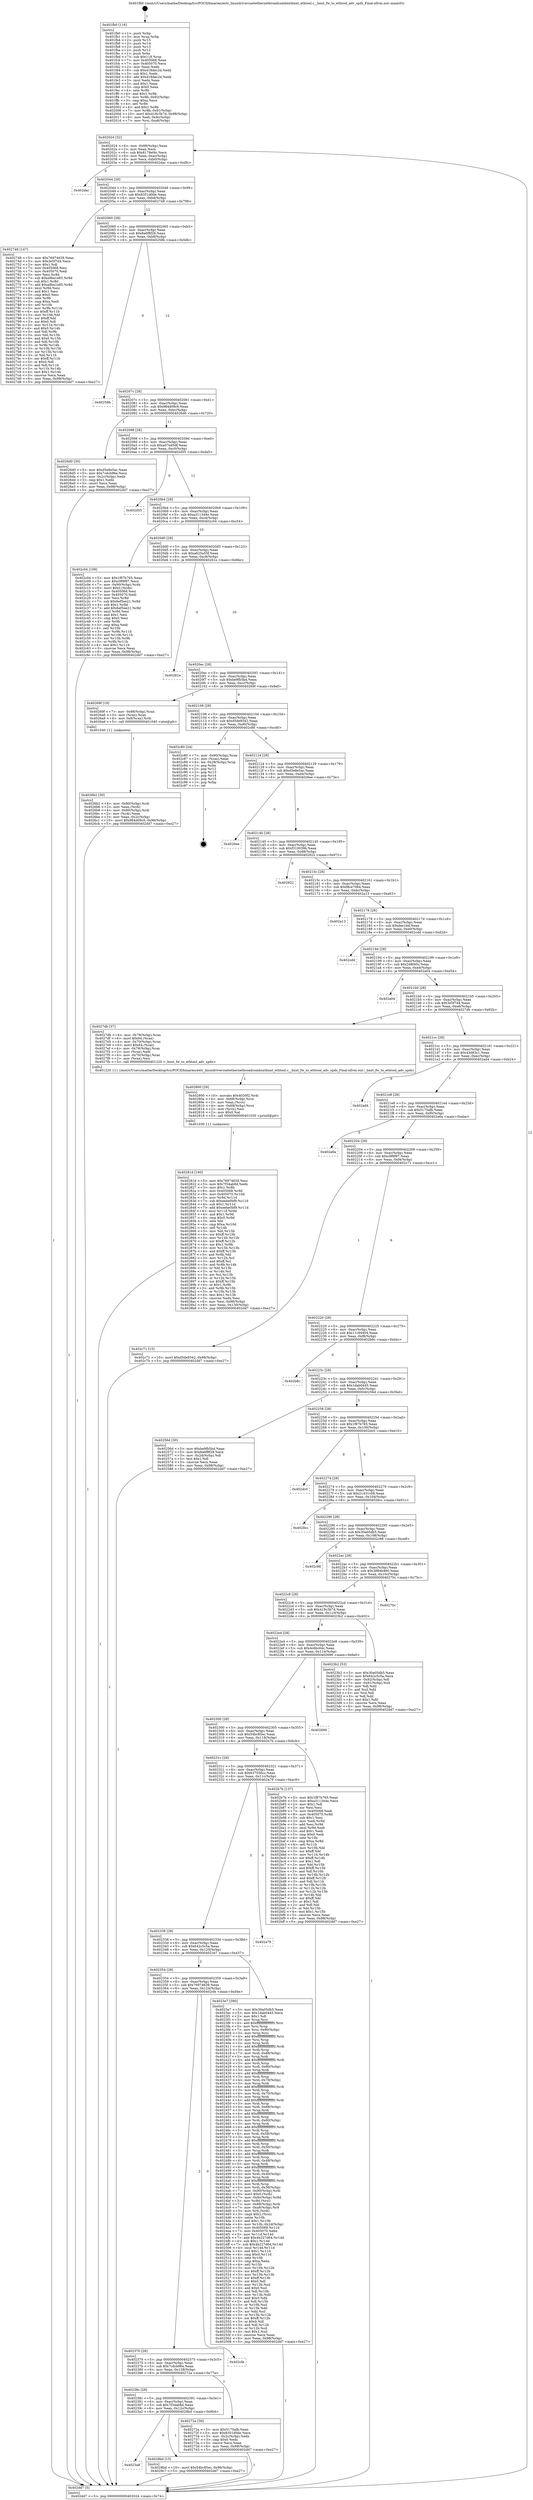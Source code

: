 digraph "0x401fb0" {
  label = "0x401fb0 (/mnt/c/Users/mathe/Desktop/tcc/POCII/binaries/extr_linuxdriversnetethernetbroadcombnxtbnxt_ethtool.c__bnxt_fw_to_ethtool_adv_spds_Final-ollvm.out::main(0))"
  labelloc = "t"
  node[shape=record]

  Entry [label="",width=0.3,height=0.3,shape=circle,fillcolor=black,style=filled]
  "0x402024" [label="{
     0x402024 [32]\l
     | [instrs]\l
     &nbsp;&nbsp;0x402024 \<+6\>: mov -0x98(%rbp),%eax\l
     &nbsp;&nbsp;0x40202a \<+2\>: mov %eax,%ecx\l
     &nbsp;&nbsp;0x40202c \<+6\>: sub $0x8178ef4c,%ecx\l
     &nbsp;&nbsp;0x402032 \<+6\>: mov %eax,-0xac(%rbp)\l
     &nbsp;&nbsp;0x402038 \<+6\>: mov %ecx,-0xb0(%rbp)\l
     &nbsp;&nbsp;0x40203e \<+6\>: je 0000000000402dac \<main+0xdfc\>\l
  }"]
  "0x402dac" [label="{
     0x402dac\l
  }", style=dashed]
  "0x402044" [label="{
     0x402044 [28]\l
     | [instrs]\l
     &nbsp;&nbsp;0x402044 \<+5\>: jmp 0000000000402049 \<main+0x99\>\l
     &nbsp;&nbsp;0x402049 \<+6\>: mov -0xac(%rbp),%eax\l
     &nbsp;&nbsp;0x40204f \<+5\>: sub $0x8351d0de,%eax\l
     &nbsp;&nbsp;0x402054 \<+6\>: mov %eax,-0xb4(%rbp)\l
     &nbsp;&nbsp;0x40205a \<+6\>: je 0000000000402748 \<main+0x798\>\l
  }"]
  Exit [label="",width=0.3,height=0.3,shape=circle,fillcolor=black,style=filled,peripheries=2]
  "0x402748" [label="{
     0x402748 [147]\l
     | [instrs]\l
     &nbsp;&nbsp;0x402748 \<+5\>: mov $0x76974639,%eax\l
     &nbsp;&nbsp;0x40274d \<+5\>: mov $0x3e5f7d4,%ecx\l
     &nbsp;&nbsp;0x402752 \<+2\>: mov $0x1,%dl\l
     &nbsp;&nbsp;0x402754 \<+7\>: mov 0x405068,%esi\l
     &nbsp;&nbsp;0x40275b \<+7\>: mov 0x405070,%edi\l
     &nbsp;&nbsp;0x402762 \<+3\>: mov %esi,%r8d\l
     &nbsp;&nbsp;0x402765 \<+7\>: sub $0xa9ba1e85,%r8d\l
     &nbsp;&nbsp;0x40276c \<+4\>: sub $0x1,%r8d\l
     &nbsp;&nbsp;0x402770 \<+7\>: add $0xa9ba1e85,%r8d\l
     &nbsp;&nbsp;0x402777 \<+4\>: imul %r8d,%esi\l
     &nbsp;&nbsp;0x40277b \<+3\>: and $0x1,%esi\l
     &nbsp;&nbsp;0x40277e \<+3\>: cmp $0x0,%esi\l
     &nbsp;&nbsp;0x402781 \<+4\>: sete %r9b\l
     &nbsp;&nbsp;0x402785 \<+3\>: cmp $0xa,%edi\l
     &nbsp;&nbsp;0x402788 \<+4\>: setl %r10b\l
     &nbsp;&nbsp;0x40278c \<+3\>: mov %r9b,%r11b\l
     &nbsp;&nbsp;0x40278f \<+4\>: xor $0xff,%r11b\l
     &nbsp;&nbsp;0x402793 \<+3\>: mov %r10b,%bl\l
     &nbsp;&nbsp;0x402796 \<+3\>: xor $0xff,%bl\l
     &nbsp;&nbsp;0x402799 \<+3\>: xor $0x0,%dl\l
     &nbsp;&nbsp;0x40279c \<+3\>: mov %r11b,%r14b\l
     &nbsp;&nbsp;0x40279f \<+4\>: and $0x0,%r14b\l
     &nbsp;&nbsp;0x4027a3 \<+3\>: and %dl,%r9b\l
     &nbsp;&nbsp;0x4027a6 \<+3\>: mov %bl,%r15b\l
     &nbsp;&nbsp;0x4027a9 \<+4\>: and $0x0,%r15b\l
     &nbsp;&nbsp;0x4027ad \<+3\>: and %dl,%r10b\l
     &nbsp;&nbsp;0x4027b0 \<+3\>: or %r9b,%r14b\l
     &nbsp;&nbsp;0x4027b3 \<+3\>: or %r10b,%r15b\l
     &nbsp;&nbsp;0x4027b6 \<+3\>: xor %r15b,%r14b\l
     &nbsp;&nbsp;0x4027b9 \<+3\>: or %bl,%r11b\l
     &nbsp;&nbsp;0x4027bc \<+4\>: xor $0xff,%r11b\l
     &nbsp;&nbsp;0x4027c0 \<+3\>: or $0x0,%dl\l
     &nbsp;&nbsp;0x4027c3 \<+3\>: and %dl,%r11b\l
     &nbsp;&nbsp;0x4027c6 \<+3\>: or %r11b,%r14b\l
     &nbsp;&nbsp;0x4027c9 \<+4\>: test $0x1,%r14b\l
     &nbsp;&nbsp;0x4027cd \<+3\>: cmovne %ecx,%eax\l
     &nbsp;&nbsp;0x4027d0 \<+6\>: mov %eax,-0x98(%rbp)\l
     &nbsp;&nbsp;0x4027d6 \<+5\>: jmp 0000000000402dd7 \<main+0xe27\>\l
  }"]
  "0x402060" [label="{
     0x402060 [28]\l
     | [instrs]\l
     &nbsp;&nbsp;0x402060 \<+5\>: jmp 0000000000402065 \<main+0xb5\>\l
     &nbsp;&nbsp;0x402065 \<+6\>: mov -0xac(%rbp),%eax\l
     &nbsp;&nbsp;0x40206b \<+5\>: sub $0x8a6f8f28,%eax\l
     &nbsp;&nbsp;0x402070 \<+6\>: mov %eax,-0xb8(%rbp)\l
     &nbsp;&nbsp;0x402076 \<+6\>: je 000000000040258b \<main+0x5db\>\l
  }"]
  "0x4023a8" [label="{
     0x4023a8\l
  }", style=dashed]
  "0x40258b" [label="{
     0x40258b\l
  }", style=dashed]
  "0x40207c" [label="{
     0x40207c [28]\l
     | [instrs]\l
     &nbsp;&nbsp;0x40207c \<+5\>: jmp 0000000000402081 \<main+0xd1\>\l
     &nbsp;&nbsp;0x402081 \<+6\>: mov -0xac(%rbp),%eax\l
     &nbsp;&nbsp;0x402087 \<+5\>: sub $0x984d09c9,%eax\l
     &nbsp;&nbsp;0x40208c \<+6\>: mov %eax,-0xbc(%rbp)\l
     &nbsp;&nbsp;0x402092 \<+6\>: je 00000000004026d0 \<main+0x720\>\l
  }"]
  "0x4028bd" [label="{
     0x4028bd [15]\l
     | [instrs]\l
     &nbsp;&nbsp;0x4028bd \<+10\>: movl $0x54bc85ec,-0x98(%rbp)\l
     &nbsp;&nbsp;0x4028c7 \<+5\>: jmp 0000000000402dd7 \<main+0xe27\>\l
  }"]
  "0x4026d0" [label="{
     0x4026d0 [30]\l
     | [instrs]\l
     &nbsp;&nbsp;0x4026d0 \<+5\>: mov $0xd5e8e5ac,%eax\l
     &nbsp;&nbsp;0x4026d5 \<+5\>: mov $0x7cdcb96e,%ecx\l
     &nbsp;&nbsp;0x4026da \<+3\>: mov -0x2c(%rbp),%edx\l
     &nbsp;&nbsp;0x4026dd \<+3\>: cmp $0x1,%edx\l
     &nbsp;&nbsp;0x4026e0 \<+3\>: cmovl %ecx,%eax\l
     &nbsp;&nbsp;0x4026e3 \<+6\>: mov %eax,-0x98(%rbp)\l
     &nbsp;&nbsp;0x4026e9 \<+5\>: jmp 0000000000402dd7 \<main+0xe27\>\l
  }"]
  "0x402098" [label="{
     0x402098 [28]\l
     | [instrs]\l
     &nbsp;&nbsp;0x402098 \<+5\>: jmp 000000000040209d \<main+0xed\>\l
     &nbsp;&nbsp;0x40209d \<+6\>: mov -0xac(%rbp),%eax\l
     &nbsp;&nbsp;0x4020a3 \<+5\>: sub $0xa07ed5df,%eax\l
     &nbsp;&nbsp;0x4020a8 \<+6\>: mov %eax,-0xc0(%rbp)\l
     &nbsp;&nbsp;0x4020ae \<+6\>: je 0000000000402d55 \<main+0xda5\>\l
  }"]
  "0x40281d" [label="{
     0x40281d [160]\l
     | [instrs]\l
     &nbsp;&nbsp;0x40281d \<+5\>: mov $0x76974639,%esi\l
     &nbsp;&nbsp;0x402822 \<+5\>: mov $0x7f34ab8d,%edx\l
     &nbsp;&nbsp;0x402827 \<+3\>: mov $0x1,%r8b\l
     &nbsp;&nbsp;0x40282a \<+8\>: mov 0x405068,%r9d\l
     &nbsp;&nbsp;0x402832 \<+8\>: mov 0x405070,%r10d\l
     &nbsp;&nbsp;0x40283a \<+3\>: mov %r9d,%r11d\l
     &nbsp;&nbsp;0x40283d \<+7\>: sub $0xeebe0bf9,%r11d\l
     &nbsp;&nbsp;0x402844 \<+4\>: sub $0x1,%r11d\l
     &nbsp;&nbsp;0x402848 \<+7\>: add $0xeebe0bf9,%r11d\l
     &nbsp;&nbsp;0x40284f \<+4\>: imul %r11d,%r9d\l
     &nbsp;&nbsp;0x402853 \<+4\>: and $0x1,%r9d\l
     &nbsp;&nbsp;0x402857 \<+4\>: cmp $0x0,%r9d\l
     &nbsp;&nbsp;0x40285b \<+3\>: sete %bl\l
     &nbsp;&nbsp;0x40285e \<+4\>: cmp $0xa,%r10d\l
     &nbsp;&nbsp;0x402862 \<+4\>: setl %r14b\l
     &nbsp;&nbsp;0x402866 \<+3\>: mov %bl,%r15b\l
     &nbsp;&nbsp;0x402869 \<+4\>: xor $0xff,%r15b\l
     &nbsp;&nbsp;0x40286d \<+3\>: mov %r14b,%r12b\l
     &nbsp;&nbsp;0x402870 \<+4\>: xor $0xff,%r12b\l
     &nbsp;&nbsp;0x402874 \<+4\>: xor $0x1,%r8b\l
     &nbsp;&nbsp;0x402878 \<+3\>: mov %r15b,%r13b\l
     &nbsp;&nbsp;0x40287b \<+4\>: and $0xff,%r13b\l
     &nbsp;&nbsp;0x40287f \<+3\>: and %r8b,%bl\l
     &nbsp;&nbsp;0x402882 \<+3\>: mov %r12b,%cl\l
     &nbsp;&nbsp;0x402885 \<+3\>: and $0xff,%cl\l
     &nbsp;&nbsp;0x402888 \<+3\>: and %r8b,%r14b\l
     &nbsp;&nbsp;0x40288b \<+3\>: or %bl,%r13b\l
     &nbsp;&nbsp;0x40288e \<+3\>: or %r14b,%cl\l
     &nbsp;&nbsp;0x402891 \<+3\>: xor %cl,%r13b\l
     &nbsp;&nbsp;0x402894 \<+3\>: or %r12b,%r15b\l
     &nbsp;&nbsp;0x402897 \<+4\>: xor $0xff,%r15b\l
     &nbsp;&nbsp;0x40289b \<+4\>: or $0x1,%r8b\l
     &nbsp;&nbsp;0x40289f \<+3\>: and %r8b,%r15b\l
     &nbsp;&nbsp;0x4028a2 \<+3\>: or %r15b,%r13b\l
     &nbsp;&nbsp;0x4028a5 \<+4\>: test $0x1,%r13b\l
     &nbsp;&nbsp;0x4028a9 \<+3\>: cmovne %edx,%esi\l
     &nbsp;&nbsp;0x4028ac \<+6\>: mov %esi,-0x98(%rbp)\l
     &nbsp;&nbsp;0x4028b2 \<+6\>: mov %eax,-0x130(%rbp)\l
     &nbsp;&nbsp;0x4028b8 \<+5\>: jmp 0000000000402dd7 \<main+0xe27\>\l
  }"]
  "0x402d55" [label="{
     0x402d55\l
  }", style=dashed]
  "0x4020b4" [label="{
     0x4020b4 [28]\l
     | [instrs]\l
     &nbsp;&nbsp;0x4020b4 \<+5\>: jmp 00000000004020b9 \<main+0x109\>\l
     &nbsp;&nbsp;0x4020b9 \<+6\>: mov -0xac(%rbp),%eax\l
     &nbsp;&nbsp;0x4020bf \<+5\>: sub $0xa311344e,%eax\l
     &nbsp;&nbsp;0x4020c4 \<+6\>: mov %eax,-0xc4(%rbp)\l
     &nbsp;&nbsp;0x4020ca \<+6\>: je 0000000000402c04 \<main+0xc54\>\l
  }"]
  "0x402800" [label="{
     0x402800 [29]\l
     | [instrs]\l
     &nbsp;&nbsp;0x402800 \<+10\>: movabs $0x4030f2,%rdi\l
     &nbsp;&nbsp;0x40280a \<+4\>: mov -0x68(%rbp),%rcx\l
     &nbsp;&nbsp;0x40280e \<+2\>: mov %eax,(%rcx)\l
     &nbsp;&nbsp;0x402810 \<+4\>: mov -0x68(%rbp),%rcx\l
     &nbsp;&nbsp;0x402814 \<+2\>: mov (%rcx),%esi\l
     &nbsp;&nbsp;0x402816 \<+2\>: mov $0x0,%al\l
     &nbsp;&nbsp;0x402818 \<+5\>: call 0000000000401030 \<printf@plt\>\l
     | [calls]\l
     &nbsp;&nbsp;0x401030 \{1\} (unknown)\l
  }"]
  "0x402c04" [label="{
     0x402c04 [109]\l
     | [instrs]\l
     &nbsp;&nbsp;0x402c04 \<+5\>: mov $0x1f87b765,%eax\l
     &nbsp;&nbsp;0x402c09 \<+5\>: mov $0xc9f9f97,%ecx\l
     &nbsp;&nbsp;0x402c0e \<+7\>: mov -0x90(%rbp),%rdx\l
     &nbsp;&nbsp;0x402c15 \<+6\>: movl $0x0,(%rdx)\l
     &nbsp;&nbsp;0x402c1b \<+7\>: mov 0x405068,%esi\l
     &nbsp;&nbsp;0x402c22 \<+7\>: mov 0x405070,%edi\l
     &nbsp;&nbsp;0x402c29 \<+3\>: mov %esi,%r8d\l
     &nbsp;&nbsp;0x402c2c \<+7\>: sub $0x6ef5ee21,%r8d\l
     &nbsp;&nbsp;0x402c33 \<+4\>: sub $0x1,%r8d\l
     &nbsp;&nbsp;0x402c37 \<+7\>: add $0x6ef5ee21,%r8d\l
     &nbsp;&nbsp;0x402c3e \<+4\>: imul %r8d,%esi\l
     &nbsp;&nbsp;0x402c42 \<+3\>: and $0x1,%esi\l
     &nbsp;&nbsp;0x402c45 \<+3\>: cmp $0x0,%esi\l
     &nbsp;&nbsp;0x402c48 \<+4\>: sete %r9b\l
     &nbsp;&nbsp;0x402c4c \<+3\>: cmp $0xa,%edi\l
     &nbsp;&nbsp;0x402c4f \<+4\>: setl %r10b\l
     &nbsp;&nbsp;0x402c53 \<+3\>: mov %r9b,%r11b\l
     &nbsp;&nbsp;0x402c56 \<+3\>: and %r10b,%r11b\l
     &nbsp;&nbsp;0x402c59 \<+3\>: xor %r10b,%r9b\l
     &nbsp;&nbsp;0x402c5c \<+3\>: or %r9b,%r11b\l
     &nbsp;&nbsp;0x402c5f \<+4\>: test $0x1,%r11b\l
     &nbsp;&nbsp;0x402c63 \<+3\>: cmovne %ecx,%eax\l
     &nbsp;&nbsp;0x402c66 \<+6\>: mov %eax,-0x98(%rbp)\l
     &nbsp;&nbsp;0x402c6c \<+5\>: jmp 0000000000402dd7 \<main+0xe27\>\l
  }"]
  "0x4020d0" [label="{
     0x4020d0 [28]\l
     | [instrs]\l
     &nbsp;&nbsp;0x4020d0 \<+5\>: jmp 00000000004020d5 \<main+0x125\>\l
     &nbsp;&nbsp;0x4020d5 \<+6\>: mov -0xac(%rbp),%eax\l
     &nbsp;&nbsp;0x4020db \<+5\>: sub $0xa625a55f,%eax\l
     &nbsp;&nbsp;0x4020e0 \<+6\>: mov %eax,-0xc8(%rbp)\l
     &nbsp;&nbsp;0x4020e6 \<+6\>: je 000000000040261e \<main+0x66e\>\l
  }"]
  "0x40238c" [label="{
     0x40238c [28]\l
     | [instrs]\l
     &nbsp;&nbsp;0x40238c \<+5\>: jmp 0000000000402391 \<main+0x3e1\>\l
     &nbsp;&nbsp;0x402391 \<+6\>: mov -0xac(%rbp),%eax\l
     &nbsp;&nbsp;0x402397 \<+5\>: sub $0x7f34ab8d,%eax\l
     &nbsp;&nbsp;0x40239c \<+6\>: mov %eax,-0x12c(%rbp)\l
     &nbsp;&nbsp;0x4023a2 \<+6\>: je 00000000004028bd \<main+0x90d\>\l
  }"]
  "0x40261e" [label="{
     0x40261e\l
  }", style=dashed]
  "0x4020ec" [label="{
     0x4020ec [28]\l
     | [instrs]\l
     &nbsp;&nbsp;0x4020ec \<+5\>: jmp 00000000004020f1 \<main+0x141\>\l
     &nbsp;&nbsp;0x4020f1 \<+6\>: mov -0xac(%rbp),%eax\l
     &nbsp;&nbsp;0x4020f7 \<+5\>: sub $0xbe9fb5bd,%eax\l
     &nbsp;&nbsp;0x4020fc \<+6\>: mov %eax,-0xcc(%rbp)\l
     &nbsp;&nbsp;0x402102 \<+6\>: je 000000000040269f \<main+0x6ef\>\l
  }"]
  "0x40272a" [label="{
     0x40272a [30]\l
     | [instrs]\l
     &nbsp;&nbsp;0x40272a \<+5\>: mov $0x5175afb,%eax\l
     &nbsp;&nbsp;0x40272f \<+5\>: mov $0x8351d0de,%ecx\l
     &nbsp;&nbsp;0x402734 \<+3\>: mov -0x2c(%rbp),%edx\l
     &nbsp;&nbsp;0x402737 \<+3\>: cmp $0x0,%edx\l
     &nbsp;&nbsp;0x40273a \<+3\>: cmove %ecx,%eax\l
     &nbsp;&nbsp;0x40273d \<+6\>: mov %eax,-0x98(%rbp)\l
     &nbsp;&nbsp;0x402743 \<+5\>: jmp 0000000000402dd7 \<main+0xe27\>\l
  }"]
  "0x40269f" [label="{
     0x40269f [19]\l
     | [instrs]\l
     &nbsp;&nbsp;0x40269f \<+7\>: mov -0x88(%rbp),%rax\l
     &nbsp;&nbsp;0x4026a6 \<+3\>: mov (%rax),%rax\l
     &nbsp;&nbsp;0x4026a9 \<+4\>: mov 0x8(%rax),%rdi\l
     &nbsp;&nbsp;0x4026ad \<+5\>: call 0000000000401040 \<atoi@plt\>\l
     | [calls]\l
     &nbsp;&nbsp;0x401040 \{1\} (unknown)\l
  }"]
  "0x402108" [label="{
     0x402108 [28]\l
     | [instrs]\l
     &nbsp;&nbsp;0x402108 \<+5\>: jmp 000000000040210d \<main+0x15d\>\l
     &nbsp;&nbsp;0x40210d \<+6\>: mov -0xac(%rbp),%eax\l
     &nbsp;&nbsp;0x402113 \<+5\>: sub $0xd5de9342,%eax\l
     &nbsp;&nbsp;0x402118 \<+6\>: mov %eax,-0xd0(%rbp)\l
     &nbsp;&nbsp;0x40211e \<+6\>: je 0000000000402c80 \<main+0xcd0\>\l
  }"]
  "0x402370" [label="{
     0x402370 [28]\l
     | [instrs]\l
     &nbsp;&nbsp;0x402370 \<+5\>: jmp 0000000000402375 \<main+0x3c5\>\l
     &nbsp;&nbsp;0x402375 \<+6\>: mov -0xac(%rbp),%eax\l
     &nbsp;&nbsp;0x40237b \<+5\>: sub $0x7cdcb96e,%eax\l
     &nbsp;&nbsp;0x402380 \<+6\>: mov %eax,-0x128(%rbp)\l
     &nbsp;&nbsp;0x402386 \<+6\>: je 000000000040272a \<main+0x77a\>\l
  }"]
  "0x402c80" [label="{
     0x402c80 [24]\l
     | [instrs]\l
     &nbsp;&nbsp;0x402c80 \<+7\>: mov -0x90(%rbp),%rax\l
     &nbsp;&nbsp;0x402c87 \<+2\>: mov (%rax),%eax\l
     &nbsp;&nbsp;0x402c89 \<+4\>: lea -0x28(%rbp),%rsp\l
     &nbsp;&nbsp;0x402c8d \<+1\>: pop %rbx\l
     &nbsp;&nbsp;0x402c8e \<+2\>: pop %r12\l
     &nbsp;&nbsp;0x402c90 \<+2\>: pop %r13\l
     &nbsp;&nbsp;0x402c92 \<+2\>: pop %r14\l
     &nbsp;&nbsp;0x402c94 \<+2\>: pop %r15\l
     &nbsp;&nbsp;0x402c96 \<+1\>: pop %rbp\l
     &nbsp;&nbsp;0x402c97 \<+1\>: ret\l
  }"]
  "0x402124" [label="{
     0x402124 [28]\l
     | [instrs]\l
     &nbsp;&nbsp;0x402124 \<+5\>: jmp 0000000000402129 \<main+0x179\>\l
     &nbsp;&nbsp;0x402129 \<+6\>: mov -0xac(%rbp),%eax\l
     &nbsp;&nbsp;0x40212f \<+5\>: sub $0xd5e8e5ac,%eax\l
     &nbsp;&nbsp;0x402134 \<+6\>: mov %eax,-0xd4(%rbp)\l
     &nbsp;&nbsp;0x40213a \<+6\>: je 00000000004026ee \<main+0x73e\>\l
  }"]
  "0x402cfe" [label="{
     0x402cfe\l
  }", style=dashed]
  "0x4026ee" [label="{
     0x4026ee\l
  }", style=dashed]
  "0x402140" [label="{
     0x402140 [28]\l
     | [instrs]\l
     &nbsp;&nbsp;0x402140 \<+5\>: jmp 0000000000402145 \<main+0x195\>\l
     &nbsp;&nbsp;0x402145 \<+6\>: mov -0xac(%rbp),%eax\l
     &nbsp;&nbsp;0x40214b \<+5\>: sub $0xf310039b,%eax\l
     &nbsp;&nbsp;0x402150 \<+6\>: mov %eax,-0xd8(%rbp)\l
     &nbsp;&nbsp;0x402156 \<+6\>: je 0000000000402922 \<main+0x972\>\l
  }"]
  "0x4026b2" [label="{
     0x4026b2 [30]\l
     | [instrs]\l
     &nbsp;&nbsp;0x4026b2 \<+4\>: mov -0x80(%rbp),%rdi\l
     &nbsp;&nbsp;0x4026b6 \<+2\>: mov %eax,(%rdi)\l
     &nbsp;&nbsp;0x4026b8 \<+4\>: mov -0x80(%rbp),%rdi\l
     &nbsp;&nbsp;0x4026bc \<+2\>: mov (%rdi),%eax\l
     &nbsp;&nbsp;0x4026be \<+3\>: mov %eax,-0x2c(%rbp)\l
     &nbsp;&nbsp;0x4026c1 \<+10\>: movl $0x984d09c9,-0x98(%rbp)\l
     &nbsp;&nbsp;0x4026cb \<+5\>: jmp 0000000000402dd7 \<main+0xe27\>\l
  }"]
  "0x402922" [label="{
     0x402922\l
  }", style=dashed]
  "0x40215c" [label="{
     0x40215c [28]\l
     | [instrs]\l
     &nbsp;&nbsp;0x40215c \<+5\>: jmp 0000000000402161 \<main+0x1b1\>\l
     &nbsp;&nbsp;0x402161 \<+6\>: mov -0xac(%rbp),%eax\l
     &nbsp;&nbsp;0x402167 \<+5\>: sub $0xf8ce7064,%eax\l
     &nbsp;&nbsp;0x40216c \<+6\>: mov %eax,-0xdc(%rbp)\l
     &nbsp;&nbsp;0x402172 \<+6\>: je 0000000000402a13 \<main+0xa63\>\l
  }"]
  "0x402354" [label="{
     0x402354 [28]\l
     | [instrs]\l
     &nbsp;&nbsp;0x402354 \<+5\>: jmp 0000000000402359 \<main+0x3a9\>\l
     &nbsp;&nbsp;0x402359 \<+6\>: mov -0xac(%rbp),%eax\l
     &nbsp;&nbsp;0x40235f \<+5\>: sub $0x76974639,%eax\l
     &nbsp;&nbsp;0x402364 \<+6\>: mov %eax,-0x124(%rbp)\l
     &nbsp;&nbsp;0x40236a \<+6\>: je 0000000000402cfe \<main+0xd4e\>\l
  }"]
  "0x402a13" [label="{
     0x402a13\l
  }", style=dashed]
  "0x402178" [label="{
     0x402178 [28]\l
     | [instrs]\l
     &nbsp;&nbsp;0x402178 \<+5\>: jmp 000000000040217d \<main+0x1cd\>\l
     &nbsp;&nbsp;0x40217d \<+6\>: mov -0xac(%rbp),%eax\l
     &nbsp;&nbsp;0x402183 \<+5\>: sub $0xdee1bd,%eax\l
     &nbsp;&nbsp;0x402188 \<+6\>: mov %eax,-0xe0(%rbp)\l
     &nbsp;&nbsp;0x40218e \<+6\>: je 0000000000402cdd \<main+0xd2d\>\l
  }"]
  "0x4023e7" [label="{
     0x4023e7 [390]\l
     | [instrs]\l
     &nbsp;&nbsp;0x4023e7 \<+5\>: mov $0x30a05db5,%eax\l
     &nbsp;&nbsp;0x4023ec \<+5\>: mov $0x1dab0445,%ecx\l
     &nbsp;&nbsp;0x4023f1 \<+2\>: mov $0x1,%dl\l
     &nbsp;&nbsp;0x4023f3 \<+3\>: mov %rsp,%rsi\l
     &nbsp;&nbsp;0x4023f6 \<+4\>: add $0xfffffffffffffff0,%rsi\l
     &nbsp;&nbsp;0x4023fa \<+3\>: mov %rsi,%rsp\l
     &nbsp;&nbsp;0x4023fd \<+7\>: mov %rsi,-0x90(%rbp)\l
     &nbsp;&nbsp;0x402404 \<+3\>: mov %rsp,%rsi\l
     &nbsp;&nbsp;0x402407 \<+4\>: add $0xfffffffffffffff0,%rsi\l
     &nbsp;&nbsp;0x40240b \<+3\>: mov %rsi,%rsp\l
     &nbsp;&nbsp;0x40240e \<+3\>: mov %rsp,%rdi\l
     &nbsp;&nbsp;0x402411 \<+4\>: add $0xfffffffffffffff0,%rdi\l
     &nbsp;&nbsp;0x402415 \<+3\>: mov %rdi,%rsp\l
     &nbsp;&nbsp;0x402418 \<+7\>: mov %rdi,-0x88(%rbp)\l
     &nbsp;&nbsp;0x40241f \<+3\>: mov %rsp,%rdi\l
     &nbsp;&nbsp;0x402422 \<+4\>: add $0xfffffffffffffff0,%rdi\l
     &nbsp;&nbsp;0x402426 \<+3\>: mov %rdi,%rsp\l
     &nbsp;&nbsp;0x402429 \<+4\>: mov %rdi,-0x80(%rbp)\l
     &nbsp;&nbsp;0x40242d \<+3\>: mov %rsp,%rdi\l
     &nbsp;&nbsp;0x402430 \<+4\>: add $0xfffffffffffffff0,%rdi\l
     &nbsp;&nbsp;0x402434 \<+3\>: mov %rdi,%rsp\l
     &nbsp;&nbsp;0x402437 \<+4\>: mov %rdi,-0x78(%rbp)\l
     &nbsp;&nbsp;0x40243b \<+3\>: mov %rsp,%rdi\l
     &nbsp;&nbsp;0x40243e \<+4\>: add $0xfffffffffffffff0,%rdi\l
     &nbsp;&nbsp;0x402442 \<+3\>: mov %rdi,%rsp\l
     &nbsp;&nbsp;0x402445 \<+4\>: mov %rdi,-0x70(%rbp)\l
     &nbsp;&nbsp;0x402449 \<+3\>: mov %rsp,%rdi\l
     &nbsp;&nbsp;0x40244c \<+4\>: add $0xfffffffffffffff0,%rdi\l
     &nbsp;&nbsp;0x402450 \<+3\>: mov %rdi,%rsp\l
     &nbsp;&nbsp;0x402453 \<+4\>: mov %rdi,-0x68(%rbp)\l
     &nbsp;&nbsp;0x402457 \<+3\>: mov %rsp,%rdi\l
     &nbsp;&nbsp;0x40245a \<+4\>: add $0xfffffffffffffff0,%rdi\l
     &nbsp;&nbsp;0x40245e \<+3\>: mov %rdi,%rsp\l
     &nbsp;&nbsp;0x402461 \<+4\>: mov %rdi,-0x60(%rbp)\l
     &nbsp;&nbsp;0x402465 \<+3\>: mov %rsp,%rdi\l
     &nbsp;&nbsp;0x402468 \<+4\>: add $0xfffffffffffffff0,%rdi\l
     &nbsp;&nbsp;0x40246c \<+3\>: mov %rdi,%rsp\l
     &nbsp;&nbsp;0x40246f \<+4\>: mov %rdi,-0x58(%rbp)\l
     &nbsp;&nbsp;0x402473 \<+3\>: mov %rsp,%rdi\l
     &nbsp;&nbsp;0x402476 \<+4\>: add $0xfffffffffffffff0,%rdi\l
     &nbsp;&nbsp;0x40247a \<+3\>: mov %rdi,%rsp\l
     &nbsp;&nbsp;0x40247d \<+4\>: mov %rdi,-0x50(%rbp)\l
     &nbsp;&nbsp;0x402481 \<+3\>: mov %rsp,%rdi\l
     &nbsp;&nbsp;0x402484 \<+4\>: add $0xfffffffffffffff0,%rdi\l
     &nbsp;&nbsp;0x402488 \<+3\>: mov %rdi,%rsp\l
     &nbsp;&nbsp;0x40248b \<+4\>: mov %rdi,-0x48(%rbp)\l
     &nbsp;&nbsp;0x40248f \<+3\>: mov %rsp,%rdi\l
     &nbsp;&nbsp;0x402492 \<+4\>: add $0xfffffffffffffff0,%rdi\l
     &nbsp;&nbsp;0x402496 \<+3\>: mov %rdi,%rsp\l
     &nbsp;&nbsp;0x402499 \<+4\>: mov %rdi,-0x40(%rbp)\l
     &nbsp;&nbsp;0x40249d \<+3\>: mov %rsp,%rdi\l
     &nbsp;&nbsp;0x4024a0 \<+4\>: add $0xfffffffffffffff0,%rdi\l
     &nbsp;&nbsp;0x4024a4 \<+3\>: mov %rdi,%rsp\l
     &nbsp;&nbsp;0x4024a7 \<+4\>: mov %rdi,-0x38(%rbp)\l
     &nbsp;&nbsp;0x4024ab \<+7\>: mov -0x90(%rbp),%rdi\l
     &nbsp;&nbsp;0x4024b2 \<+6\>: movl $0x0,(%rdi)\l
     &nbsp;&nbsp;0x4024b8 \<+7\>: mov -0x9c(%rbp),%r8d\l
     &nbsp;&nbsp;0x4024bf \<+3\>: mov %r8d,(%rsi)\l
     &nbsp;&nbsp;0x4024c2 \<+7\>: mov -0x88(%rbp),%rdi\l
     &nbsp;&nbsp;0x4024c9 \<+7\>: mov -0xa8(%rbp),%r9\l
     &nbsp;&nbsp;0x4024d0 \<+3\>: mov %r9,(%rdi)\l
     &nbsp;&nbsp;0x4024d3 \<+3\>: cmpl $0x2,(%rsi)\l
     &nbsp;&nbsp;0x4024d6 \<+4\>: setne %r10b\l
     &nbsp;&nbsp;0x4024da \<+4\>: and $0x1,%r10b\l
     &nbsp;&nbsp;0x4024de \<+4\>: mov %r10b,-0x2d(%rbp)\l
     &nbsp;&nbsp;0x4024e2 \<+8\>: mov 0x405068,%r11d\l
     &nbsp;&nbsp;0x4024ea \<+7\>: mov 0x405070,%ebx\l
     &nbsp;&nbsp;0x4024f1 \<+3\>: mov %r11d,%r14d\l
     &nbsp;&nbsp;0x4024f4 \<+7\>: add $0x4b227d64,%r14d\l
     &nbsp;&nbsp;0x4024fb \<+4\>: sub $0x1,%r14d\l
     &nbsp;&nbsp;0x4024ff \<+7\>: sub $0x4b227d64,%r14d\l
     &nbsp;&nbsp;0x402506 \<+4\>: imul %r14d,%r11d\l
     &nbsp;&nbsp;0x40250a \<+4\>: and $0x1,%r11d\l
     &nbsp;&nbsp;0x40250e \<+4\>: cmp $0x0,%r11d\l
     &nbsp;&nbsp;0x402512 \<+4\>: sete %r10b\l
     &nbsp;&nbsp;0x402516 \<+3\>: cmp $0xa,%ebx\l
     &nbsp;&nbsp;0x402519 \<+4\>: setl %r15b\l
     &nbsp;&nbsp;0x40251d \<+3\>: mov %r10b,%r12b\l
     &nbsp;&nbsp;0x402520 \<+4\>: xor $0xff,%r12b\l
     &nbsp;&nbsp;0x402524 \<+3\>: mov %r15b,%r13b\l
     &nbsp;&nbsp;0x402527 \<+4\>: xor $0xff,%r13b\l
     &nbsp;&nbsp;0x40252b \<+3\>: xor $0x0,%dl\l
     &nbsp;&nbsp;0x40252e \<+3\>: mov %r12b,%sil\l
     &nbsp;&nbsp;0x402531 \<+4\>: and $0x0,%sil\l
     &nbsp;&nbsp;0x402535 \<+3\>: and %dl,%r10b\l
     &nbsp;&nbsp;0x402538 \<+3\>: mov %r13b,%dil\l
     &nbsp;&nbsp;0x40253b \<+4\>: and $0x0,%dil\l
     &nbsp;&nbsp;0x40253f \<+3\>: and %dl,%r15b\l
     &nbsp;&nbsp;0x402542 \<+3\>: or %r10b,%sil\l
     &nbsp;&nbsp;0x402545 \<+3\>: or %r15b,%dil\l
     &nbsp;&nbsp;0x402548 \<+3\>: xor %dil,%sil\l
     &nbsp;&nbsp;0x40254b \<+3\>: or %r13b,%r12b\l
     &nbsp;&nbsp;0x40254e \<+4\>: xor $0xff,%r12b\l
     &nbsp;&nbsp;0x402552 \<+3\>: or $0x0,%dl\l
     &nbsp;&nbsp;0x402555 \<+3\>: and %dl,%r12b\l
     &nbsp;&nbsp;0x402558 \<+3\>: or %r12b,%sil\l
     &nbsp;&nbsp;0x40255b \<+4\>: test $0x1,%sil\l
     &nbsp;&nbsp;0x40255f \<+3\>: cmovne %ecx,%eax\l
     &nbsp;&nbsp;0x402562 \<+6\>: mov %eax,-0x98(%rbp)\l
     &nbsp;&nbsp;0x402568 \<+5\>: jmp 0000000000402dd7 \<main+0xe27\>\l
  }"]
  "0x402cdd" [label="{
     0x402cdd\l
  }", style=dashed]
  "0x402194" [label="{
     0x402194 [28]\l
     | [instrs]\l
     &nbsp;&nbsp;0x402194 \<+5\>: jmp 0000000000402199 \<main+0x1e9\>\l
     &nbsp;&nbsp;0x402199 \<+6\>: mov -0xac(%rbp),%eax\l
     &nbsp;&nbsp;0x40219f \<+5\>: sub $0x2d8f40c,%eax\l
     &nbsp;&nbsp;0x4021a4 \<+6\>: mov %eax,-0xe4(%rbp)\l
     &nbsp;&nbsp;0x4021aa \<+6\>: je 0000000000402a04 \<main+0xa54\>\l
  }"]
  "0x402338" [label="{
     0x402338 [28]\l
     | [instrs]\l
     &nbsp;&nbsp;0x402338 \<+5\>: jmp 000000000040233d \<main+0x38d\>\l
     &nbsp;&nbsp;0x40233d \<+6\>: mov -0xac(%rbp),%eax\l
     &nbsp;&nbsp;0x402343 \<+5\>: sub $0x642c5c5a,%eax\l
     &nbsp;&nbsp;0x402348 \<+6\>: mov %eax,-0x120(%rbp)\l
     &nbsp;&nbsp;0x40234e \<+6\>: je 00000000004023e7 \<main+0x437\>\l
  }"]
  "0x402a04" [label="{
     0x402a04\l
  }", style=dashed]
  "0x4021b0" [label="{
     0x4021b0 [28]\l
     | [instrs]\l
     &nbsp;&nbsp;0x4021b0 \<+5\>: jmp 00000000004021b5 \<main+0x205\>\l
     &nbsp;&nbsp;0x4021b5 \<+6\>: mov -0xac(%rbp),%eax\l
     &nbsp;&nbsp;0x4021bb \<+5\>: sub $0x3e5f7d4,%eax\l
     &nbsp;&nbsp;0x4021c0 \<+6\>: mov %eax,-0xe8(%rbp)\l
     &nbsp;&nbsp;0x4021c6 \<+6\>: je 00000000004027db \<main+0x82b\>\l
  }"]
  "0x402a79" [label="{
     0x402a79\l
  }", style=dashed]
  "0x4027db" [label="{
     0x4027db [37]\l
     | [instrs]\l
     &nbsp;&nbsp;0x4027db \<+4\>: mov -0x78(%rbp),%rax\l
     &nbsp;&nbsp;0x4027df \<+6\>: movl $0x64,(%rax)\l
     &nbsp;&nbsp;0x4027e5 \<+4\>: mov -0x70(%rbp),%rax\l
     &nbsp;&nbsp;0x4027e9 \<+6\>: movl $0x64,(%rax)\l
     &nbsp;&nbsp;0x4027ef \<+4\>: mov -0x78(%rbp),%rax\l
     &nbsp;&nbsp;0x4027f3 \<+2\>: mov (%rax),%edi\l
     &nbsp;&nbsp;0x4027f5 \<+4\>: mov -0x70(%rbp),%rax\l
     &nbsp;&nbsp;0x4027f9 \<+2\>: mov (%rax),%esi\l
     &nbsp;&nbsp;0x4027fb \<+5\>: call 0000000000401220 \<_bnxt_fw_to_ethtool_adv_spds\>\l
     | [calls]\l
     &nbsp;&nbsp;0x401220 \{1\} (/mnt/c/Users/mathe/Desktop/tcc/POCII/binaries/extr_linuxdriversnetethernetbroadcombnxtbnxt_ethtool.c__bnxt_fw_to_ethtool_adv_spds_Final-ollvm.out::_bnxt_fw_to_ethtool_adv_spds)\l
  }"]
  "0x4021cc" [label="{
     0x4021cc [28]\l
     | [instrs]\l
     &nbsp;&nbsp;0x4021cc \<+5\>: jmp 00000000004021d1 \<main+0x221\>\l
     &nbsp;&nbsp;0x4021d1 \<+6\>: mov -0xac(%rbp),%eax\l
     &nbsp;&nbsp;0x4021d7 \<+5\>: sub $0x43d83c1,%eax\l
     &nbsp;&nbsp;0x4021dc \<+6\>: mov %eax,-0xec(%rbp)\l
     &nbsp;&nbsp;0x4021e2 \<+6\>: je 0000000000402ad4 \<main+0xb24\>\l
  }"]
  "0x40231c" [label="{
     0x40231c [28]\l
     | [instrs]\l
     &nbsp;&nbsp;0x40231c \<+5\>: jmp 0000000000402321 \<main+0x371\>\l
     &nbsp;&nbsp;0x402321 \<+6\>: mov -0xac(%rbp),%eax\l
     &nbsp;&nbsp;0x402327 \<+5\>: sub $0x637556cc,%eax\l
     &nbsp;&nbsp;0x40232c \<+6\>: mov %eax,-0x11c(%rbp)\l
     &nbsp;&nbsp;0x402332 \<+6\>: je 0000000000402a79 \<main+0xac9\>\l
  }"]
  "0x402ad4" [label="{
     0x402ad4\l
  }", style=dashed]
  "0x4021e8" [label="{
     0x4021e8 [28]\l
     | [instrs]\l
     &nbsp;&nbsp;0x4021e8 \<+5\>: jmp 00000000004021ed \<main+0x23d\>\l
     &nbsp;&nbsp;0x4021ed \<+6\>: mov -0xac(%rbp),%eax\l
     &nbsp;&nbsp;0x4021f3 \<+5\>: sub $0x5175afb,%eax\l
     &nbsp;&nbsp;0x4021f8 \<+6\>: mov %eax,-0xf0(%rbp)\l
     &nbsp;&nbsp;0x4021fe \<+6\>: je 0000000000402a6a \<main+0xaba\>\l
  }"]
  "0x402b7b" [label="{
     0x402b7b [137]\l
     | [instrs]\l
     &nbsp;&nbsp;0x402b7b \<+5\>: mov $0x1f87b765,%eax\l
     &nbsp;&nbsp;0x402b80 \<+5\>: mov $0xa311344e,%ecx\l
     &nbsp;&nbsp;0x402b85 \<+2\>: mov $0x1,%dl\l
     &nbsp;&nbsp;0x402b87 \<+2\>: xor %esi,%esi\l
     &nbsp;&nbsp;0x402b89 \<+7\>: mov 0x405068,%edi\l
     &nbsp;&nbsp;0x402b90 \<+8\>: mov 0x405070,%r8d\l
     &nbsp;&nbsp;0x402b98 \<+3\>: sub $0x1,%esi\l
     &nbsp;&nbsp;0x402b9b \<+3\>: mov %edi,%r9d\l
     &nbsp;&nbsp;0x402b9e \<+3\>: add %esi,%r9d\l
     &nbsp;&nbsp;0x402ba1 \<+4\>: imul %r9d,%edi\l
     &nbsp;&nbsp;0x402ba5 \<+3\>: and $0x1,%edi\l
     &nbsp;&nbsp;0x402ba8 \<+3\>: cmp $0x0,%edi\l
     &nbsp;&nbsp;0x402bab \<+4\>: sete %r10b\l
     &nbsp;&nbsp;0x402baf \<+4\>: cmp $0xa,%r8d\l
     &nbsp;&nbsp;0x402bb3 \<+4\>: setl %r11b\l
     &nbsp;&nbsp;0x402bb7 \<+3\>: mov %r10b,%bl\l
     &nbsp;&nbsp;0x402bba \<+3\>: xor $0xff,%bl\l
     &nbsp;&nbsp;0x402bbd \<+3\>: mov %r11b,%r14b\l
     &nbsp;&nbsp;0x402bc0 \<+4\>: xor $0xff,%r14b\l
     &nbsp;&nbsp;0x402bc4 \<+3\>: xor $0x1,%dl\l
     &nbsp;&nbsp;0x402bc7 \<+3\>: mov %bl,%r15b\l
     &nbsp;&nbsp;0x402bca \<+4\>: and $0xff,%r15b\l
     &nbsp;&nbsp;0x402bce \<+3\>: and %dl,%r10b\l
     &nbsp;&nbsp;0x402bd1 \<+3\>: mov %r14b,%r12b\l
     &nbsp;&nbsp;0x402bd4 \<+4\>: and $0xff,%r12b\l
     &nbsp;&nbsp;0x402bd8 \<+3\>: and %dl,%r11b\l
     &nbsp;&nbsp;0x402bdb \<+3\>: or %r10b,%r15b\l
     &nbsp;&nbsp;0x402bde \<+3\>: or %r11b,%r12b\l
     &nbsp;&nbsp;0x402be1 \<+3\>: xor %r12b,%r15b\l
     &nbsp;&nbsp;0x402be4 \<+3\>: or %r14b,%bl\l
     &nbsp;&nbsp;0x402be7 \<+3\>: xor $0xff,%bl\l
     &nbsp;&nbsp;0x402bea \<+3\>: or $0x1,%dl\l
     &nbsp;&nbsp;0x402bed \<+2\>: and %dl,%bl\l
     &nbsp;&nbsp;0x402bef \<+3\>: or %bl,%r15b\l
     &nbsp;&nbsp;0x402bf2 \<+4\>: test $0x1,%r15b\l
     &nbsp;&nbsp;0x402bf6 \<+3\>: cmovne %ecx,%eax\l
     &nbsp;&nbsp;0x402bf9 \<+6\>: mov %eax,-0x98(%rbp)\l
     &nbsp;&nbsp;0x402bff \<+5\>: jmp 0000000000402dd7 \<main+0xe27\>\l
  }"]
  "0x402a6a" [label="{
     0x402a6a\l
  }", style=dashed]
  "0x402204" [label="{
     0x402204 [28]\l
     | [instrs]\l
     &nbsp;&nbsp;0x402204 \<+5\>: jmp 0000000000402209 \<main+0x259\>\l
     &nbsp;&nbsp;0x402209 \<+6\>: mov -0xac(%rbp),%eax\l
     &nbsp;&nbsp;0x40220f \<+5\>: sub $0xc9f9f97,%eax\l
     &nbsp;&nbsp;0x402214 \<+6\>: mov %eax,-0xf4(%rbp)\l
     &nbsp;&nbsp;0x40221a \<+6\>: je 0000000000402c71 \<main+0xcc1\>\l
  }"]
  "0x402300" [label="{
     0x402300 [28]\l
     | [instrs]\l
     &nbsp;&nbsp;0x402300 \<+5\>: jmp 0000000000402305 \<main+0x355\>\l
     &nbsp;&nbsp;0x402305 \<+6\>: mov -0xac(%rbp),%eax\l
     &nbsp;&nbsp;0x40230b \<+5\>: sub $0x54bc85ec,%eax\l
     &nbsp;&nbsp;0x402310 \<+6\>: mov %eax,-0x118(%rbp)\l
     &nbsp;&nbsp;0x402316 \<+6\>: je 0000000000402b7b \<main+0xbcb\>\l
  }"]
  "0x402c71" [label="{
     0x402c71 [15]\l
     | [instrs]\l
     &nbsp;&nbsp;0x402c71 \<+10\>: movl $0xd5de9342,-0x98(%rbp)\l
     &nbsp;&nbsp;0x402c7b \<+5\>: jmp 0000000000402dd7 \<main+0xe27\>\l
  }"]
  "0x402220" [label="{
     0x402220 [28]\l
     | [instrs]\l
     &nbsp;&nbsp;0x402220 \<+5\>: jmp 0000000000402225 \<main+0x275\>\l
     &nbsp;&nbsp;0x402225 \<+6\>: mov -0xac(%rbp),%eax\l
     &nbsp;&nbsp;0x40222b \<+5\>: sub $0x11c94404,%eax\l
     &nbsp;&nbsp;0x402230 \<+6\>: mov %eax,-0xf8(%rbp)\l
     &nbsp;&nbsp;0x402236 \<+6\>: je 0000000000402b6c \<main+0xbbc\>\l
  }"]
  "0x402690" [label="{
     0x402690\l
  }", style=dashed]
  "0x402b6c" [label="{
     0x402b6c\l
  }", style=dashed]
  "0x40223c" [label="{
     0x40223c [28]\l
     | [instrs]\l
     &nbsp;&nbsp;0x40223c \<+5\>: jmp 0000000000402241 \<main+0x291\>\l
     &nbsp;&nbsp;0x402241 \<+6\>: mov -0xac(%rbp),%eax\l
     &nbsp;&nbsp;0x402247 \<+5\>: sub $0x1dab0445,%eax\l
     &nbsp;&nbsp;0x40224c \<+6\>: mov %eax,-0xfc(%rbp)\l
     &nbsp;&nbsp;0x402252 \<+6\>: je 000000000040256d \<main+0x5bd\>\l
  }"]
  "0x401fb0" [label="{
     0x401fb0 [116]\l
     | [instrs]\l
     &nbsp;&nbsp;0x401fb0 \<+1\>: push %rbp\l
     &nbsp;&nbsp;0x401fb1 \<+3\>: mov %rsp,%rbp\l
     &nbsp;&nbsp;0x401fb4 \<+2\>: push %r15\l
     &nbsp;&nbsp;0x401fb6 \<+2\>: push %r14\l
     &nbsp;&nbsp;0x401fb8 \<+2\>: push %r13\l
     &nbsp;&nbsp;0x401fba \<+2\>: push %r12\l
     &nbsp;&nbsp;0x401fbc \<+1\>: push %rbx\l
     &nbsp;&nbsp;0x401fbd \<+7\>: sub $0x118,%rsp\l
     &nbsp;&nbsp;0x401fc4 \<+7\>: mov 0x405068,%eax\l
     &nbsp;&nbsp;0x401fcb \<+7\>: mov 0x405070,%ecx\l
     &nbsp;&nbsp;0x401fd2 \<+2\>: mov %eax,%edx\l
     &nbsp;&nbsp;0x401fd4 \<+6\>: sub $0x418dec2d,%edx\l
     &nbsp;&nbsp;0x401fda \<+3\>: sub $0x1,%edx\l
     &nbsp;&nbsp;0x401fdd \<+6\>: add $0x418dec2d,%edx\l
     &nbsp;&nbsp;0x401fe3 \<+3\>: imul %edx,%eax\l
     &nbsp;&nbsp;0x401fe6 \<+3\>: and $0x1,%eax\l
     &nbsp;&nbsp;0x401fe9 \<+3\>: cmp $0x0,%eax\l
     &nbsp;&nbsp;0x401fec \<+4\>: sete %r8b\l
     &nbsp;&nbsp;0x401ff0 \<+4\>: and $0x1,%r8b\l
     &nbsp;&nbsp;0x401ff4 \<+7\>: mov %r8b,-0x92(%rbp)\l
     &nbsp;&nbsp;0x401ffb \<+3\>: cmp $0xa,%ecx\l
     &nbsp;&nbsp;0x401ffe \<+4\>: setl %r8b\l
     &nbsp;&nbsp;0x402002 \<+4\>: and $0x1,%r8b\l
     &nbsp;&nbsp;0x402006 \<+7\>: mov %r8b,-0x91(%rbp)\l
     &nbsp;&nbsp;0x40200d \<+10\>: movl $0x418c3b7d,-0x98(%rbp)\l
     &nbsp;&nbsp;0x402017 \<+6\>: mov %edi,-0x9c(%rbp)\l
     &nbsp;&nbsp;0x40201d \<+7\>: mov %rsi,-0xa8(%rbp)\l
  }"]
  "0x40256d" [label="{
     0x40256d [30]\l
     | [instrs]\l
     &nbsp;&nbsp;0x40256d \<+5\>: mov $0xbe9fb5bd,%eax\l
     &nbsp;&nbsp;0x402572 \<+5\>: mov $0x8a6f8f28,%ecx\l
     &nbsp;&nbsp;0x402577 \<+3\>: mov -0x2d(%rbp),%dl\l
     &nbsp;&nbsp;0x40257a \<+3\>: test $0x1,%dl\l
     &nbsp;&nbsp;0x40257d \<+3\>: cmovne %ecx,%eax\l
     &nbsp;&nbsp;0x402580 \<+6\>: mov %eax,-0x98(%rbp)\l
     &nbsp;&nbsp;0x402586 \<+5\>: jmp 0000000000402dd7 \<main+0xe27\>\l
  }"]
  "0x402258" [label="{
     0x402258 [28]\l
     | [instrs]\l
     &nbsp;&nbsp;0x402258 \<+5\>: jmp 000000000040225d \<main+0x2ad\>\l
     &nbsp;&nbsp;0x40225d \<+6\>: mov -0xac(%rbp),%eax\l
     &nbsp;&nbsp;0x402263 \<+5\>: sub $0x1f87b765,%eax\l
     &nbsp;&nbsp;0x402268 \<+6\>: mov %eax,-0x100(%rbp)\l
     &nbsp;&nbsp;0x40226e \<+6\>: je 0000000000402dc0 \<main+0xe10\>\l
  }"]
  "0x402dd7" [label="{
     0x402dd7 [5]\l
     | [instrs]\l
     &nbsp;&nbsp;0x402dd7 \<+5\>: jmp 0000000000402024 \<main+0x74\>\l
  }"]
  "0x402dc0" [label="{
     0x402dc0\l
  }", style=dashed]
  "0x402274" [label="{
     0x402274 [28]\l
     | [instrs]\l
     &nbsp;&nbsp;0x402274 \<+5\>: jmp 0000000000402279 \<main+0x2c9\>\l
     &nbsp;&nbsp;0x402279 \<+6\>: mov -0xac(%rbp),%eax\l
     &nbsp;&nbsp;0x40227f \<+5\>: sub $0x21431c08,%eax\l
     &nbsp;&nbsp;0x402284 \<+6\>: mov %eax,-0x104(%rbp)\l
     &nbsp;&nbsp;0x40228a \<+6\>: je 00000000004028cc \<main+0x91c\>\l
  }"]
  "0x4022e4" [label="{
     0x4022e4 [28]\l
     | [instrs]\l
     &nbsp;&nbsp;0x4022e4 \<+5\>: jmp 00000000004022e9 \<main+0x339\>\l
     &nbsp;&nbsp;0x4022e9 \<+6\>: mov -0xac(%rbp),%eax\l
     &nbsp;&nbsp;0x4022ef \<+5\>: sub $0x4c6bc64c,%eax\l
     &nbsp;&nbsp;0x4022f4 \<+6\>: mov %eax,-0x114(%rbp)\l
     &nbsp;&nbsp;0x4022fa \<+6\>: je 0000000000402690 \<main+0x6e0\>\l
  }"]
  "0x4028cc" [label="{
     0x4028cc\l
  }", style=dashed]
  "0x402290" [label="{
     0x402290 [28]\l
     | [instrs]\l
     &nbsp;&nbsp;0x402290 \<+5\>: jmp 0000000000402295 \<main+0x2e5\>\l
     &nbsp;&nbsp;0x402295 \<+6\>: mov -0xac(%rbp),%eax\l
     &nbsp;&nbsp;0x40229b \<+5\>: sub $0x30a05db5,%eax\l
     &nbsp;&nbsp;0x4022a0 \<+6\>: mov %eax,-0x108(%rbp)\l
     &nbsp;&nbsp;0x4022a6 \<+6\>: je 0000000000402c98 \<main+0xce8\>\l
  }"]
  "0x4023b2" [label="{
     0x4023b2 [53]\l
     | [instrs]\l
     &nbsp;&nbsp;0x4023b2 \<+5\>: mov $0x30a05db5,%eax\l
     &nbsp;&nbsp;0x4023b7 \<+5\>: mov $0x642c5c5a,%ecx\l
     &nbsp;&nbsp;0x4023bc \<+6\>: mov -0x92(%rbp),%dl\l
     &nbsp;&nbsp;0x4023c2 \<+7\>: mov -0x91(%rbp),%sil\l
     &nbsp;&nbsp;0x4023c9 \<+3\>: mov %dl,%dil\l
     &nbsp;&nbsp;0x4023cc \<+3\>: and %sil,%dil\l
     &nbsp;&nbsp;0x4023cf \<+3\>: xor %sil,%dl\l
     &nbsp;&nbsp;0x4023d2 \<+3\>: or %dl,%dil\l
     &nbsp;&nbsp;0x4023d5 \<+4\>: test $0x1,%dil\l
     &nbsp;&nbsp;0x4023d9 \<+3\>: cmovne %ecx,%eax\l
     &nbsp;&nbsp;0x4023dc \<+6\>: mov %eax,-0x98(%rbp)\l
     &nbsp;&nbsp;0x4023e2 \<+5\>: jmp 0000000000402dd7 \<main+0xe27\>\l
  }"]
  "0x402c98" [label="{
     0x402c98\l
  }", style=dashed]
  "0x4022ac" [label="{
     0x4022ac [28]\l
     | [instrs]\l
     &nbsp;&nbsp;0x4022ac \<+5\>: jmp 00000000004022b1 \<main+0x301\>\l
     &nbsp;&nbsp;0x4022b1 \<+6\>: mov -0xac(%rbp),%eax\l
     &nbsp;&nbsp;0x4022b7 \<+5\>: sub $0x3884b460,%eax\l
     &nbsp;&nbsp;0x4022bc \<+6\>: mov %eax,-0x10c(%rbp)\l
     &nbsp;&nbsp;0x4022c2 \<+6\>: je 000000000040270c \<main+0x75c\>\l
  }"]
  "0x4022c8" [label="{
     0x4022c8 [28]\l
     | [instrs]\l
     &nbsp;&nbsp;0x4022c8 \<+5\>: jmp 00000000004022cd \<main+0x31d\>\l
     &nbsp;&nbsp;0x4022cd \<+6\>: mov -0xac(%rbp),%eax\l
     &nbsp;&nbsp;0x4022d3 \<+5\>: sub $0x418c3b7d,%eax\l
     &nbsp;&nbsp;0x4022d8 \<+6\>: mov %eax,-0x110(%rbp)\l
     &nbsp;&nbsp;0x4022de \<+6\>: je 00000000004023b2 \<main+0x402\>\l
  }"]
  "0x40270c" [label="{
     0x40270c\l
  }", style=dashed]
  Entry -> "0x401fb0" [label=" 1"]
  "0x402024" -> "0x402dac" [label=" 0"]
  "0x402024" -> "0x402044" [label=" 13"]
  "0x402c80" -> Exit [label=" 1"]
  "0x402044" -> "0x402748" [label=" 1"]
  "0x402044" -> "0x402060" [label=" 12"]
  "0x402c71" -> "0x402dd7" [label=" 1"]
  "0x402060" -> "0x40258b" [label=" 0"]
  "0x402060" -> "0x40207c" [label=" 12"]
  "0x402c04" -> "0x402dd7" [label=" 1"]
  "0x40207c" -> "0x4026d0" [label=" 1"]
  "0x40207c" -> "0x402098" [label=" 11"]
  "0x402b7b" -> "0x402dd7" [label=" 1"]
  "0x402098" -> "0x402d55" [label=" 0"]
  "0x402098" -> "0x4020b4" [label=" 11"]
  "0x40238c" -> "0x4023a8" [label=" 0"]
  "0x4020b4" -> "0x402c04" [label=" 1"]
  "0x4020b4" -> "0x4020d0" [label=" 10"]
  "0x40238c" -> "0x4028bd" [label=" 1"]
  "0x4020d0" -> "0x40261e" [label=" 0"]
  "0x4020d0" -> "0x4020ec" [label=" 10"]
  "0x4028bd" -> "0x402dd7" [label=" 1"]
  "0x4020ec" -> "0x40269f" [label=" 1"]
  "0x4020ec" -> "0x402108" [label=" 9"]
  "0x40281d" -> "0x402dd7" [label=" 1"]
  "0x402108" -> "0x402c80" [label=" 1"]
  "0x402108" -> "0x402124" [label=" 8"]
  "0x4027db" -> "0x402800" [label=" 1"]
  "0x402124" -> "0x4026ee" [label=" 0"]
  "0x402124" -> "0x402140" [label=" 8"]
  "0x402748" -> "0x402dd7" [label=" 1"]
  "0x402140" -> "0x402922" [label=" 0"]
  "0x402140" -> "0x40215c" [label=" 8"]
  "0x402370" -> "0x40238c" [label=" 1"]
  "0x40215c" -> "0x402a13" [label=" 0"]
  "0x40215c" -> "0x402178" [label=" 8"]
  "0x402800" -> "0x40281d" [label=" 1"]
  "0x402178" -> "0x402cdd" [label=" 0"]
  "0x402178" -> "0x402194" [label=" 8"]
  "0x402354" -> "0x402370" [label=" 2"]
  "0x402194" -> "0x402a04" [label=" 0"]
  "0x402194" -> "0x4021b0" [label=" 8"]
  "0x40272a" -> "0x402dd7" [label=" 1"]
  "0x4021b0" -> "0x4027db" [label=" 1"]
  "0x4021b0" -> "0x4021cc" [label=" 7"]
  "0x4026d0" -> "0x402dd7" [label=" 1"]
  "0x4021cc" -> "0x402ad4" [label=" 0"]
  "0x4021cc" -> "0x4021e8" [label=" 7"]
  "0x40269f" -> "0x4026b2" [label=" 1"]
  "0x4021e8" -> "0x402a6a" [label=" 0"]
  "0x4021e8" -> "0x402204" [label=" 7"]
  "0x40256d" -> "0x402dd7" [label=" 1"]
  "0x402204" -> "0x402c71" [label=" 1"]
  "0x402204" -> "0x402220" [label=" 6"]
  "0x402370" -> "0x40272a" [label=" 1"]
  "0x402220" -> "0x402b6c" [label=" 0"]
  "0x402220" -> "0x40223c" [label=" 6"]
  "0x402338" -> "0x402354" [label=" 2"]
  "0x40223c" -> "0x40256d" [label=" 1"]
  "0x40223c" -> "0x402258" [label=" 5"]
  "0x402354" -> "0x402cfe" [label=" 0"]
  "0x402258" -> "0x402dc0" [label=" 0"]
  "0x402258" -> "0x402274" [label=" 5"]
  "0x40231c" -> "0x402338" [label=" 3"]
  "0x402274" -> "0x4028cc" [label=" 0"]
  "0x402274" -> "0x402290" [label=" 5"]
  "0x40231c" -> "0x402a79" [label=" 0"]
  "0x402290" -> "0x402c98" [label=" 0"]
  "0x402290" -> "0x4022ac" [label=" 5"]
  "0x4026b2" -> "0x402dd7" [label=" 1"]
  "0x4022ac" -> "0x40270c" [label=" 0"]
  "0x4022ac" -> "0x4022c8" [label=" 5"]
  "0x402300" -> "0x40231c" [label=" 3"]
  "0x4022c8" -> "0x4023b2" [label=" 1"]
  "0x4022c8" -> "0x4022e4" [label=" 4"]
  "0x4023b2" -> "0x402dd7" [label=" 1"]
  "0x401fb0" -> "0x402024" [label=" 1"]
  "0x402dd7" -> "0x402024" [label=" 12"]
  "0x402338" -> "0x4023e7" [label=" 1"]
  "0x4022e4" -> "0x402690" [label=" 0"]
  "0x4022e4" -> "0x402300" [label=" 4"]
  "0x4023e7" -> "0x402dd7" [label=" 1"]
  "0x402300" -> "0x402b7b" [label=" 1"]
}
